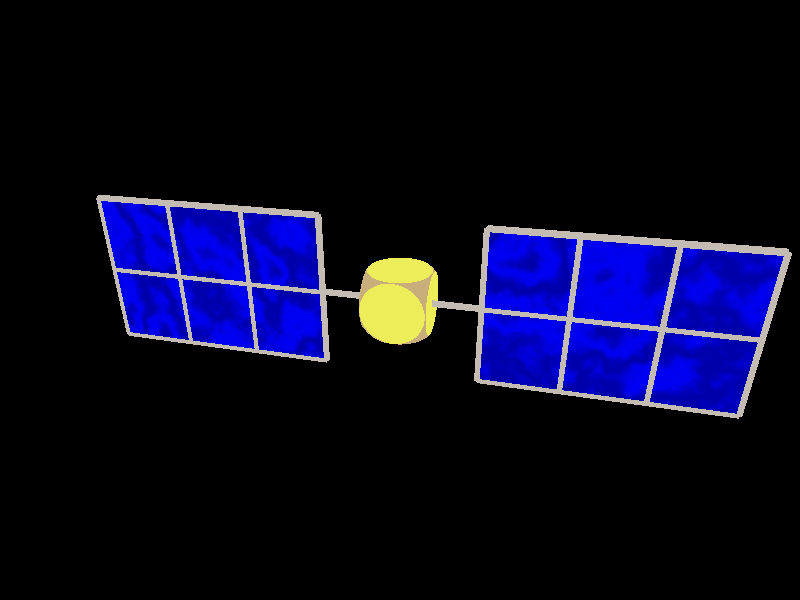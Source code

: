 #include "colors.inc"
#include "functions.inc"
#include "shapes.inc"
#include "textures.inc"  
#include "metals.inc"
#include "glass.inc"
#include "woods.inc"  
camera {   
  location <-2,4,8>
  look_at<0,0,0>  
  } 
                       
light_source
  {                    
  <-10,10,100> White
  }          
  
#declare sat=union{  
  intersection
  {
  sphere{<0,0,0>0.7 texture{Polished_Brass}}
  
  box
  {
  <0,0,0>
  <1,1,1>  
  translate <-.5,-0.5,-0.5>
  texture {Gold_Metal}
  }     
     }
  cylinder
  {
  <-5,0,0>,
  <5,0,0>, 0.05
  texture {Aluminum}
  }
    
    
    //rurka     pion
          cylinder
  {
  <0,1,0>,
  <0,0,0>, 0.05
  texture {Aluminum}  
  translate <1.25,-.5,0> 
  scale <0,2.5,0>
  } 
        cylinder
  {
  <0,1,0>,
  <0,0,0>, 0.05
  texture {Aluminum}  
  translate <2.5,-.5,0> 
  scale <0,2.5,0>
  }    
          cylinder
  {
  <0,1,0>,
  <0,0,0>, 0.05
  texture {Aluminum}  
  translate <3.75,-.5,0> 
  scale <0,2.5,0>
  } 
    cylinder
  {
  <0,1,0>,
  <0,0,0>, 0.05
  texture {Aluminum}  
  translate <5,-.5,0> 
  scale <0,2.5,0>
  }    
             
             
                       cylinder
  {
  <0,1,0>,
  <0,0,0>, 0.05
  texture {Aluminum}  
  translate <-1.25,-.5,0> 
  scale <0,2.5,0>
  } 
        cylinder
  {
  <0,1,0>,
  <0,0,0>, 0.05
  texture {Aluminum}  
  translate <-2.5,-.5,0> 
  scale <0,2.5,0>
  }    
          cylinder
  {
  <0,1,0>,
  <0,0,0>, 0.05
  texture {Aluminum}  
  translate <-3.75,-.5,0> 
  scale <0,2.5,0>
  } 
    cylinder
  {
  <0,1,0>,
  <0,0,0>, 0.05
  texture {Aluminum}  
  translate <-5,-.5,0> 
  scale <0,2.5,0>
  } 
             
  //rurka poziom
      cylinder
  {
  <1,0,0>,
  <0,0,0>, 0.05
  texture {Aluminum}     
    scale <3.75,0,0>
  translate <-5,-1.25,0> 

  }       
        cylinder
  {
  <1,0,0>,
  <0,0,0>, 0.05
  texture {Aluminum}     
    scale <3.75,0,0>
  translate <-5,1.25,0> 

  }
        cylinder
  {
  <1,0,0>,
  <0,0,0>, 0.05
  texture {Aluminum}     
    scale <3.75,0,0>
  translate <1.25,-1.25,0> 

  }     
  
          cylinder
  {
  <1,0,0>,
  <0,0,0>, 0.05
  texture {Aluminum}     
    scale <3.75,0,0>
  translate <1.25,1.25,0> 

  }
  
  //-----------           
  
    box
  {
  <0,0,0>
  <3,1,0.03>  
    scale <1.25,2.5,1>
  translate <1.25,-1.25,0>  

  texture {Sapphire_Agate}
  }   
  
  
    box
  {
  <0,0,0>
  <3,1,0.03>  
    scale <1.25,2.5,1>
  translate <-5,-1.25,0>  
  texture {Sapphire_Agate}
  }                
  
  }               
  
  
  object{sat}
